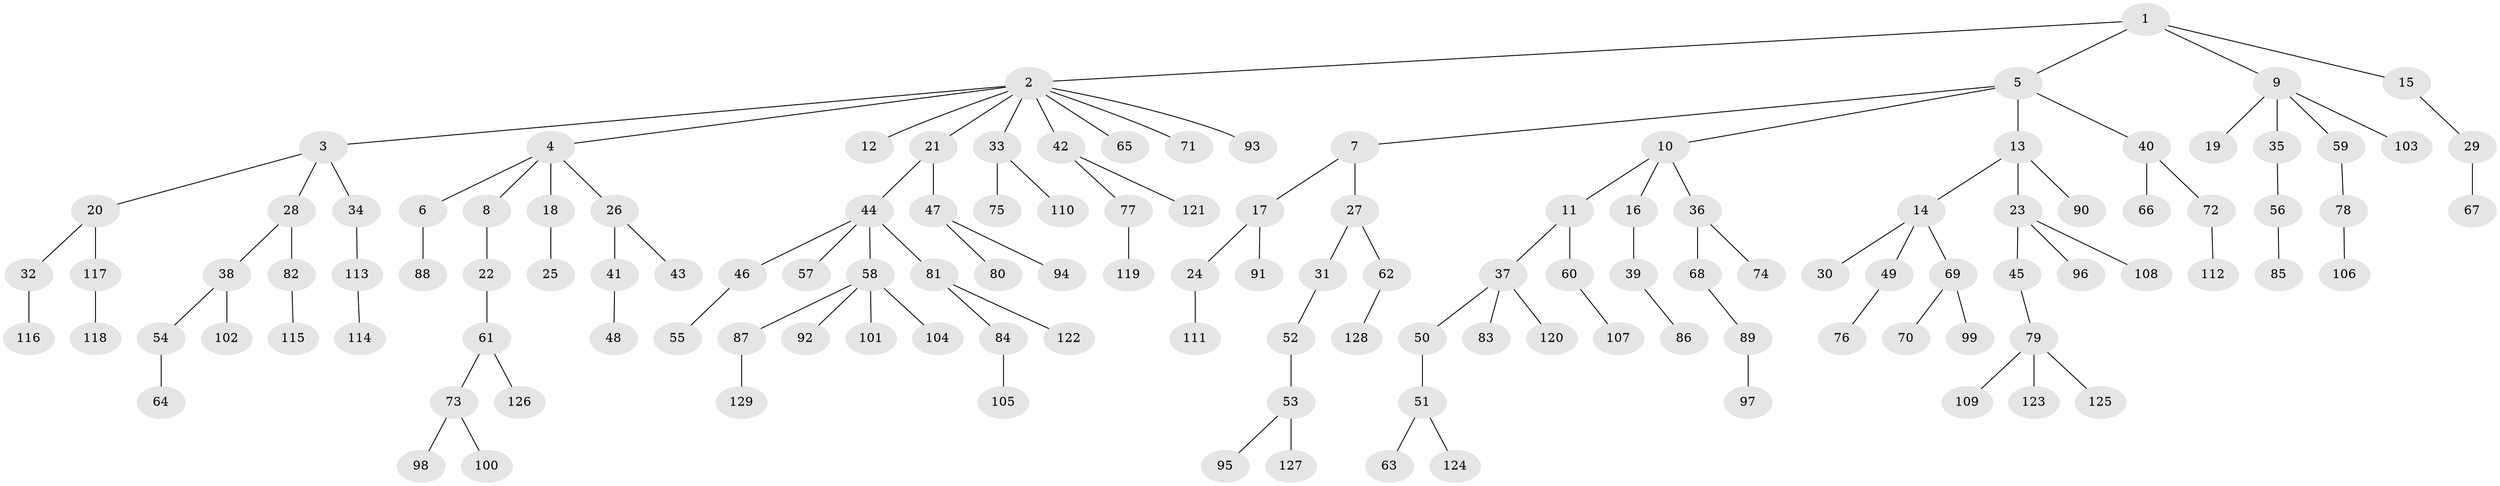 // coarse degree distribution, {12: 0.011111111111111112, 5: 0.03333333333333333, 6: 0.022222222222222223, 1: 0.5444444444444444, 2: 0.2111111111111111, 4: 0.044444444444444446, 3: 0.13333333333333333}
// Generated by graph-tools (version 1.1) at 2025/52/02/27/25 19:52:10]
// undirected, 129 vertices, 128 edges
graph export_dot {
graph [start="1"]
  node [color=gray90,style=filled];
  1;
  2;
  3;
  4;
  5;
  6;
  7;
  8;
  9;
  10;
  11;
  12;
  13;
  14;
  15;
  16;
  17;
  18;
  19;
  20;
  21;
  22;
  23;
  24;
  25;
  26;
  27;
  28;
  29;
  30;
  31;
  32;
  33;
  34;
  35;
  36;
  37;
  38;
  39;
  40;
  41;
  42;
  43;
  44;
  45;
  46;
  47;
  48;
  49;
  50;
  51;
  52;
  53;
  54;
  55;
  56;
  57;
  58;
  59;
  60;
  61;
  62;
  63;
  64;
  65;
  66;
  67;
  68;
  69;
  70;
  71;
  72;
  73;
  74;
  75;
  76;
  77;
  78;
  79;
  80;
  81;
  82;
  83;
  84;
  85;
  86;
  87;
  88;
  89;
  90;
  91;
  92;
  93;
  94;
  95;
  96;
  97;
  98;
  99;
  100;
  101;
  102;
  103;
  104;
  105;
  106;
  107;
  108;
  109;
  110;
  111;
  112;
  113;
  114;
  115;
  116;
  117;
  118;
  119;
  120;
  121;
  122;
  123;
  124;
  125;
  126;
  127;
  128;
  129;
  1 -- 2;
  1 -- 5;
  1 -- 9;
  1 -- 15;
  2 -- 3;
  2 -- 4;
  2 -- 12;
  2 -- 21;
  2 -- 33;
  2 -- 42;
  2 -- 65;
  2 -- 71;
  2 -- 93;
  3 -- 20;
  3 -- 28;
  3 -- 34;
  4 -- 6;
  4 -- 8;
  4 -- 18;
  4 -- 26;
  5 -- 7;
  5 -- 10;
  5 -- 13;
  5 -- 40;
  6 -- 88;
  7 -- 17;
  7 -- 27;
  8 -- 22;
  9 -- 19;
  9 -- 35;
  9 -- 59;
  9 -- 103;
  10 -- 11;
  10 -- 16;
  10 -- 36;
  11 -- 37;
  11 -- 60;
  13 -- 14;
  13 -- 23;
  13 -- 90;
  14 -- 30;
  14 -- 49;
  14 -- 69;
  15 -- 29;
  16 -- 39;
  17 -- 24;
  17 -- 91;
  18 -- 25;
  20 -- 32;
  20 -- 117;
  21 -- 44;
  21 -- 47;
  22 -- 61;
  23 -- 45;
  23 -- 96;
  23 -- 108;
  24 -- 111;
  26 -- 41;
  26 -- 43;
  27 -- 31;
  27 -- 62;
  28 -- 38;
  28 -- 82;
  29 -- 67;
  31 -- 52;
  32 -- 116;
  33 -- 75;
  33 -- 110;
  34 -- 113;
  35 -- 56;
  36 -- 68;
  36 -- 74;
  37 -- 50;
  37 -- 83;
  37 -- 120;
  38 -- 54;
  38 -- 102;
  39 -- 86;
  40 -- 66;
  40 -- 72;
  41 -- 48;
  42 -- 77;
  42 -- 121;
  44 -- 46;
  44 -- 57;
  44 -- 58;
  44 -- 81;
  45 -- 79;
  46 -- 55;
  47 -- 80;
  47 -- 94;
  49 -- 76;
  50 -- 51;
  51 -- 63;
  51 -- 124;
  52 -- 53;
  53 -- 95;
  53 -- 127;
  54 -- 64;
  56 -- 85;
  58 -- 87;
  58 -- 92;
  58 -- 101;
  58 -- 104;
  59 -- 78;
  60 -- 107;
  61 -- 73;
  61 -- 126;
  62 -- 128;
  68 -- 89;
  69 -- 70;
  69 -- 99;
  72 -- 112;
  73 -- 98;
  73 -- 100;
  77 -- 119;
  78 -- 106;
  79 -- 109;
  79 -- 123;
  79 -- 125;
  81 -- 84;
  81 -- 122;
  82 -- 115;
  84 -- 105;
  87 -- 129;
  89 -- 97;
  113 -- 114;
  117 -- 118;
}
